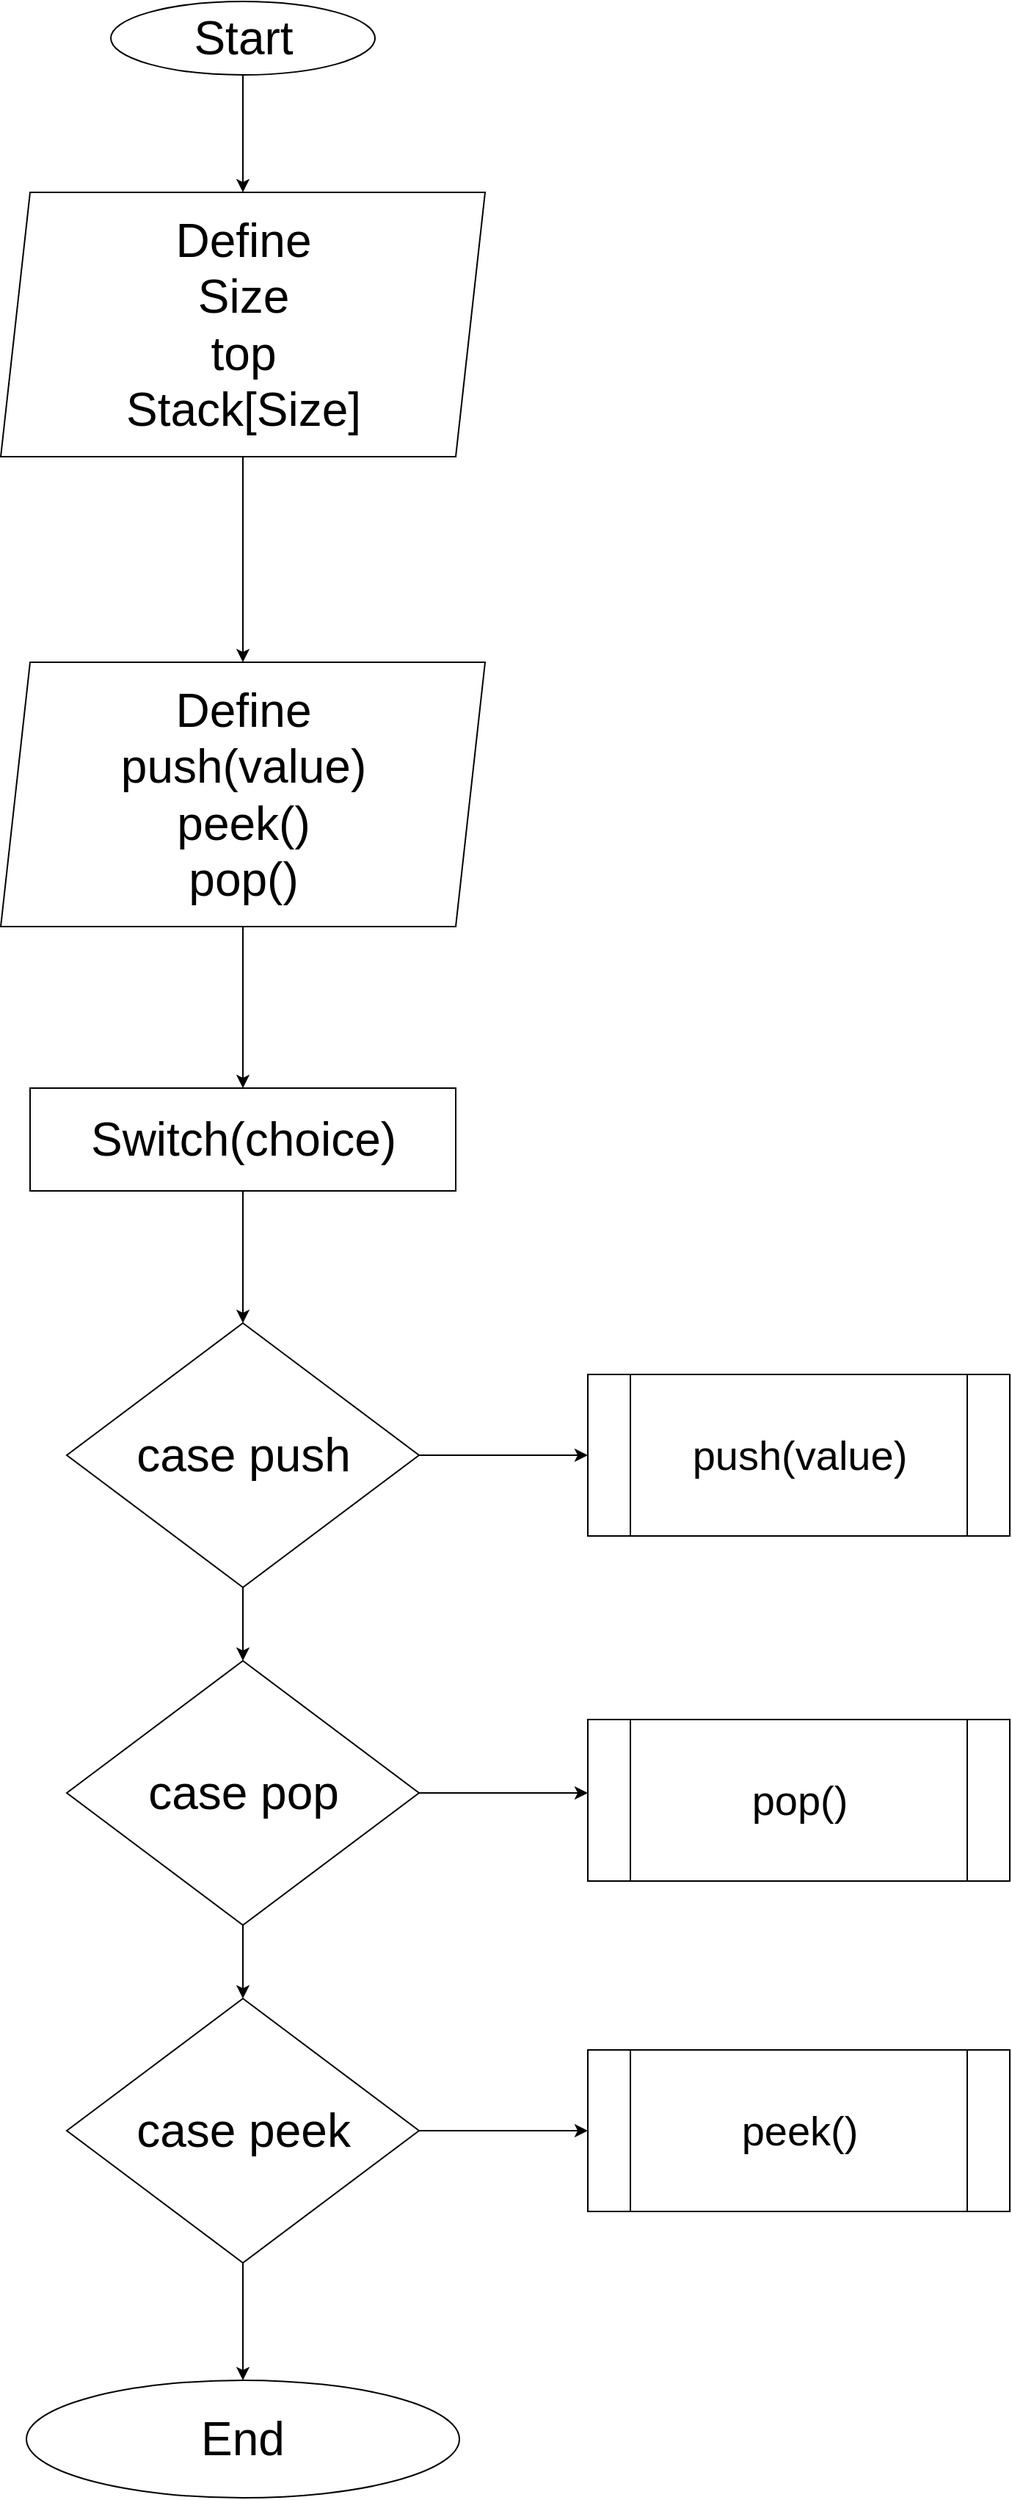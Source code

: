 <mxfile pages="3">
    <diagram id="nH85DiNkzWbdHEiLWMJn" name="Page-1">
        <mxGraphModel dx="1105" dy="1782" grid="1" gridSize="10" guides="1" tooltips="1" connect="1" arrows="1" fold="1" page="1" pageScale="1" pageWidth="850" pageHeight="1100" math="0" shadow="0">
            <root>
                <mxCell id="0"/>
                <mxCell id="1" parent="0"/>
                <mxCell id="6" style="edgeStyle=none;html=1;entryX=0.5;entryY=0;entryDx=0;entryDy=0;fontSize=32;" parent="1" source="2" target="aUpSLuGtGkGOHyIR6Z2e-7" edge="1">
                    <mxGeometry relative="1" as="geometry">
                        <mxPoint x="280" y="-980" as="targetPoint"/>
                    </mxGeometry>
                </mxCell>
                <mxCell id="2" value="&lt;font style=&quot;font-size: 32px;&quot;&gt;Start&lt;/font&gt;" style="ellipse;whiteSpace=wrap;html=1;" parent="1" vertex="1">
                    <mxGeometry x="187.5" y="-1100" width="180" height="50" as="geometry"/>
                </mxCell>
                <mxCell id="oV1d_YhZqYzimmoFaYNQ-11" style="edgeStyle=none;html=1;fontSize=32;" parent="1" source="7" target="oV1d_YhZqYzimmoFaYNQ-9" edge="1">
                    <mxGeometry relative="1" as="geometry"/>
                </mxCell>
                <mxCell id="7" value="Switch(choice)" style="rounded=0;whiteSpace=wrap;html=1;fontSize=32;" parent="1" vertex="1">
                    <mxGeometry x="132.5" y="-360" width="290" height="70" as="geometry"/>
                </mxCell>
                <mxCell id="oV1d_YhZqYzimmoFaYNQ-13" style="edgeStyle=none;html=1;entryX=0;entryY=0.5;entryDx=0;entryDy=0;fontSize=32;" parent="1" source="oV1d_YhZqYzimmoFaYNQ-9" edge="1">
                    <mxGeometry relative="1" as="geometry">
                        <mxPoint x="512.5" y="-110" as="targetPoint"/>
                    </mxGeometry>
                </mxCell>
                <mxCell id="oV1d_YhZqYzimmoFaYNQ-16" style="edgeStyle=none;html=1;fontSize=32;" parent="1" source="oV1d_YhZqYzimmoFaYNQ-9" target="oV1d_YhZqYzimmoFaYNQ-19" edge="1">
                    <mxGeometry relative="1" as="geometry">
                        <mxPoint x="277.5" y="30" as="targetPoint"/>
                    </mxGeometry>
                </mxCell>
                <mxCell id="oV1d_YhZqYzimmoFaYNQ-9" value="case push" style="rhombus;whiteSpace=wrap;html=1;fontSize=32;" parent="1" vertex="1">
                    <mxGeometry x="157.5" y="-200" width="240" height="180" as="geometry"/>
                </mxCell>
                <mxCell id="oV1d_YhZqYzimmoFaYNQ-17" style="edgeStyle=none;html=1;entryX=0;entryY=0.5;entryDx=0;entryDy=0;fontSize=32;" parent="1" source="oV1d_YhZqYzimmoFaYNQ-19" edge="1">
                    <mxGeometry relative="1" as="geometry">
                        <mxPoint x="512.5" y="120" as="targetPoint"/>
                    </mxGeometry>
                </mxCell>
                <mxCell id="oV1d_YhZqYzimmoFaYNQ-18" style="edgeStyle=none;html=1;fontSize=32;" parent="1" source="oV1d_YhZqYzimmoFaYNQ-19" edge="1">
                    <mxGeometry relative="1" as="geometry">
                        <mxPoint x="277.5" y="260" as="targetPoint"/>
                    </mxGeometry>
                </mxCell>
                <mxCell id="oV1d_YhZqYzimmoFaYNQ-19" value="case pop" style="rhombus;whiteSpace=wrap;html=1;fontSize=32;" parent="1" vertex="1">
                    <mxGeometry x="157.5" y="30" width="240" height="180" as="geometry"/>
                </mxCell>
                <mxCell id="oV1d_YhZqYzimmoFaYNQ-21" style="edgeStyle=none;html=1;entryX=0;entryY=0.5;entryDx=0;entryDy=0;fontSize=32;" parent="1" source="oV1d_YhZqYzimmoFaYNQ-23" edge="1">
                    <mxGeometry relative="1" as="geometry">
                        <mxPoint x="512.5" y="350" as="targetPoint"/>
                    </mxGeometry>
                </mxCell>
                <mxCell id="oV1d_YhZqYzimmoFaYNQ-22" style="edgeStyle=none;html=1;fontSize=32;entryX=0.5;entryY=0;entryDx=0;entryDy=0;" parent="1" source="oV1d_YhZqYzimmoFaYNQ-23" target="oV1d_YhZqYzimmoFaYNQ-33" edge="1">
                    <mxGeometry relative="1" as="geometry">
                        <mxPoint x="277.5" y="490" as="targetPoint"/>
                    </mxGeometry>
                </mxCell>
                <mxCell id="oV1d_YhZqYzimmoFaYNQ-23" value="case peek" style="rhombus;whiteSpace=wrap;html=1;fontSize=32;" parent="1" vertex="1">
                    <mxGeometry x="157.5" y="260" width="240" height="180" as="geometry"/>
                </mxCell>
                <mxCell id="oV1d_YhZqYzimmoFaYNQ-33" value="End" style="ellipse;whiteSpace=wrap;html=1;fontSize=32;" parent="1" vertex="1">
                    <mxGeometry x="130" y="520" width="295" height="80" as="geometry"/>
                </mxCell>
                <mxCell id="OdDct5ZYtNu8QlP07SlH-8" style="edgeStyle=none;html=1;entryX=0.5;entryY=0;entryDx=0;entryDy=0;fontSize=16;" parent="1" source="aUpSLuGtGkGOHyIR6Z2e-7" target="OdDct5ZYtNu8QlP07SlH-7" edge="1">
                    <mxGeometry relative="1" as="geometry"/>
                </mxCell>
                <mxCell id="aUpSLuGtGkGOHyIR6Z2e-7" value="&lt;span style=&quot;font-size: 32px;&quot;&gt;Define&lt;/span&gt;&lt;br style=&quot;font-size: 32px;&quot;&gt;&lt;span style=&quot;font-size: 32px;&quot;&gt;Size&lt;/span&gt;&lt;br style=&quot;font-size: 32px;&quot;&gt;&lt;span style=&quot;font-size: 32px;&quot;&gt;top&lt;/span&gt;&lt;br style=&quot;font-size: 32px;&quot;&gt;&lt;span style=&quot;font-size: 32px;&quot;&gt;Stack[Size]&lt;/span&gt;" style="shape=parallelogram;perimeter=parallelogramPerimeter;whiteSpace=wrap;html=1;fixedSize=1;rounded=0;fontSize=16;" parent="1" vertex="1">
                    <mxGeometry x="112.5" y="-970" width="330" height="180" as="geometry"/>
                </mxCell>
                <mxCell id="OdDct5ZYtNu8QlP07SlH-9" style="edgeStyle=none;html=1;entryX=0.5;entryY=0;entryDx=0;entryDy=0;fontSize=16;" parent="1" source="OdDct5ZYtNu8QlP07SlH-7" target="7" edge="1">
                    <mxGeometry relative="1" as="geometry"/>
                </mxCell>
                <mxCell id="OdDct5ZYtNu8QlP07SlH-7" value="&lt;span style=&quot;font-size: 32px;&quot;&gt;Define&lt;/span&gt;&lt;br style=&quot;font-size: 32px;&quot;&gt;&lt;span style=&quot;font-size: 32px;&quot;&gt;push(value)&lt;/span&gt;&lt;br style=&quot;font-size: 32px;&quot;&gt;&lt;span style=&quot;font-size: 32px;&quot;&gt;peek()&lt;/span&gt;&lt;br style=&quot;font-size: 32px;&quot;&gt;&lt;span style=&quot;font-size: 32px;&quot;&gt;pop()&lt;/span&gt;" style="shape=parallelogram;perimeter=parallelogramPerimeter;whiteSpace=wrap;html=1;fixedSize=1;rounded=0;fontSize=16;" parent="1" vertex="1">
                    <mxGeometry x="112.5" y="-650" width="330" height="180" as="geometry"/>
                </mxCell>
                <mxCell id="nTApro5964SIYietNKHP-7" value="&lt;font style=&quot;font-size: 28px;&quot;&gt;push(value)&lt;/font&gt;" style="shape=process;whiteSpace=wrap;html=1;backgroundOutline=1;" parent="1" vertex="1">
                    <mxGeometry x="512.5" y="-165" width="287.5" height="110" as="geometry"/>
                </mxCell>
                <mxCell id="nTApro5964SIYietNKHP-8" value="&lt;font style=&quot;font-size: 28px;&quot;&gt;pop()&lt;/font&gt;" style="shape=process;whiteSpace=wrap;html=1;backgroundOutline=1;" parent="1" vertex="1">
                    <mxGeometry x="512.5" y="70" width="287.5" height="110" as="geometry"/>
                </mxCell>
                <mxCell id="nTApro5964SIYietNKHP-9" value="&lt;font style=&quot;font-size: 28px;&quot;&gt;peek()&lt;/font&gt;" style="shape=process;whiteSpace=wrap;html=1;backgroundOutline=1;" parent="1" vertex="1">
                    <mxGeometry x="512.5" y="295" width="287.5" height="110" as="geometry"/>
                </mxCell>
            </root>
        </mxGraphModel>
    </diagram>
    <diagram id="5xx0j_rFoWXcg1_-KG30" name="Page-2">
        <mxGraphModel dx="1105" dy="1782" grid="1" gridSize="10" guides="1" tooltips="1" connect="1" arrows="1" fold="1" page="1" pageScale="1" pageWidth="850" pageHeight="1100" math="0" shadow="0">
            <root>
                <mxCell id="0"/>
                <mxCell id="1" parent="0"/>
                <mxCell id="4wlrsYFEW9-J6vExfLbA-1" style="edgeStyle=none;html=1;entryX=0.5;entryY=0;entryDx=0;entryDy=0;fontSize=16;" parent="1" source="ZA_WsSl_HOhdNqd6U6z9-1" target="ZA_WsSl_HOhdNqd6U6z9-2" edge="1">
                    <mxGeometry relative="1" as="geometry"/>
                </mxCell>
                <mxCell id="ZA_WsSl_HOhdNqd6U6z9-1" value="&lt;font style=&quot;font-size: 16px;&quot;&gt;push()&lt;/font&gt;" style="ellipse;whiteSpace=wrap;html=1;aspect=fixed;fontSize=32;" parent="1" vertex="1">
                    <mxGeometry x="25" y="-1020" width="100" height="100" as="geometry"/>
                </mxCell>
                <mxCell id="M1VJWMss8GdDpisnNnkx-2" style="edgeStyle=none;html=1;entryX=0.5;entryY=0;entryDx=0;entryDy=0;" parent="1" source="ZA_WsSl_HOhdNqd6U6z9-2" target="M1VJWMss8GdDpisnNnkx-1" edge="1">
                    <mxGeometry relative="1" as="geometry">
                        <mxPoint x="65" y="-790" as="targetPoint"/>
                    </mxGeometry>
                </mxCell>
                <mxCell id="ZA_WsSl_HOhdNqd6U6z9-2" value="READ value" style="shape=parallelogram;perimeter=parallelogramPerimeter;whiteSpace=wrap;html=1;fixedSize=1;fontSize=16;" parent="1" vertex="1">
                    <mxGeometry x="15" y="-880" width="120" height="60" as="geometry"/>
                </mxCell>
                <mxCell id="M1VJWMss8GdDpisnNnkx-4" value="true" style="edgeStyle=none;html=1;entryX=0.5;entryY=0;entryDx=0;entryDy=0;" parent="1" source="M1VJWMss8GdDpisnNnkx-1" target="M1VJWMss8GdDpisnNnkx-3" edge="1">
                    <mxGeometry relative="1" as="geometry"/>
                </mxCell>
                <mxCell id="M1VJWMss8GdDpisnNnkx-7" value="false" style="edgeStyle=none;html=1;entryX=0;entryY=0.5;entryDx=0;entryDy=0;" parent="1" source="M1VJWMss8GdDpisnNnkx-1" target="M1VJWMss8GdDpisnNnkx-6" edge="1">
                    <mxGeometry relative="1" as="geometry"/>
                </mxCell>
                <mxCell id="M1VJWMss8GdDpisnNnkx-1" value="isFull()" style="rhombus;whiteSpace=wrap;html=1;" parent="1" vertex="1">
                    <mxGeometry x="35" y="-790" width="80" height="80" as="geometry"/>
                </mxCell>
                <mxCell id="M1VJWMss8GdDpisnNnkx-9" style="edgeStyle=none;html=1;entryX=0;entryY=0.5;entryDx=0;entryDy=0;" parent="1" source="M1VJWMss8GdDpisnNnkx-3" target="M1VJWMss8GdDpisnNnkx-8" edge="1">
                    <mxGeometry relative="1" as="geometry">
                        <Array as="points">
                            <mxPoint x="85" y="-330"/>
                        </Array>
                    </mxGeometry>
                </mxCell>
                <mxCell id="M1VJWMss8GdDpisnNnkx-3" value="Display &quot;Stack overflow&quot;" style="shape=parallelogram;perimeter=parallelogramPerimeter;whiteSpace=wrap;html=1;fixedSize=1;" parent="1" vertex="1">
                    <mxGeometry x="15" y="-670" width="120" height="60" as="geometry"/>
                </mxCell>
                <mxCell id="M1VJWMss8GdDpisnNnkx-10" style="html=1;" parent="1" source="M1VJWMss8GdDpisnNnkx-6" edge="1">
                    <mxGeometry relative="1" as="geometry">
                        <mxPoint x="305" y="-350" as="targetPoint"/>
                        <Array as="points">
                            <mxPoint x="215" y="-440"/>
                            <mxPoint x="305" y="-440"/>
                        </Array>
                    </mxGeometry>
                </mxCell>
                <mxCell id="M1VJWMss8GdDpisnNnkx-6" value="top = top +1&lt;br&gt;Stack[top] = value;" style="rounded=0;whiteSpace=wrap;html=1;" parent="1" vertex="1">
                    <mxGeometry x="155" y="-780" width="120" height="60" as="geometry"/>
                </mxCell>
                <mxCell id="M1VJWMss8GdDpisnNnkx-8" value="End" style="ellipse;whiteSpace=wrap;html=1;" parent="1" vertex="1">
                    <mxGeometry x="260" y="-350" width="120" height="50" as="geometry"/>
                </mxCell>
                <mxCell id="M1VJWMss8GdDpisnNnkx-11" style="edgeStyle=none;html=1;entryX=0.5;entryY=0;entryDx=0;entryDy=0;fontSize=16;" parent="1" source="M1VJWMss8GdDpisnNnkx-12" edge="1">
                    <mxGeometry relative="1" as="geometry">
                        <mxPoint x="355" y="-880" as="targetPoint"/>
                    </mxGeometry>
                </mxCell>
                <mxCell id="M1VJWMss8GdDpisnNnkx-12" value="&lt;font style=&quot;font-size: 16px;&quot;&gt;pop()&lt;/font&gt;" style="ellipse;whiteSpace=wrap;html=1;aspect=fixed;fontSize=32;" parent="1" vertex="1">
                    <mxGeometry x="305" y="-1020" width="100" height="100" as="geometry"/>
                </mxCell>
                <mxCell id="M1VJWMss8GdDpisnNnkx-15" value="true" style="edgeStyle=none;html=1;entryX=0.5;entryY=0;entryDx=0;entryDy=0;" parent="1" source="M1VJWMss8GdDpisnNnkx-17" target="M1VJWMss8GdDpisnNnkx-19" edge="1">
                    <mxGeometry relative="1" as="geometry"/>
                </mxCell>
                <mxCell id="M1VJWMss8GdDpisnNnkx-16" value="false" style="edgeStyle=none;html=1;entryX=0;entryY=0.5;entryDx=0;entryDy=0;" parent="1" source="M1VJWMss8GdDpisnNnkx-17" target="M1VJWMss8GdDpisnNnkx-21" edge="1">
                    <mxGeometry relative="1" as="geometry"/>
                </mxCell>
                <mxCell id="M1VJWMss8GdDpisnNnkx-17" value="isEmpty()" style="rhombus;whiteSpace=wrap;html=1;" parent="1" vertex="1">
                    <mxGeometry x="315" y="-880" width="80" height="80" as="geometry"/>
                </mxCell>
                <mxCell id="M1VJWMss8GdDpisnNnkx-18" style="edgeStyle=none;html=1;" parent="1" source="M1VJWMss8GdDpisnNnkx-19" target="M1VJWMss8GdDpisnNnkx-8" edge="1">
                    <mxGeometry relative="1" as="geometry">
                        <mxPoint x="355" y="-660" as="targetPoint"/>
                        <Array as="points">
                            <mxPoint x="355" y="-440"/>
                            <mxPoint x="320" y="-440"/>
                        </Array>
                    </mxGeometry>
                </mxCell>
                <mxCell id="M1VJWMss8GdDpisnNnkx-19" value="Display &quot;Stack overflow&quot;" style="shape=parallelogram;perimeter=parallelogramPerimeter;whiteSpace=wrap;html=1;fixedSize=1;" parent="1" vertex="1">
                    <mxGeometry x="295" y="-760" width="120" height="60" as="geometry"/>
                </mxCell>
                <mxCell id="M1VJWMss8GdDpisnNnkx-20" style="html=1;entryX=0.659;entryY=0.011;entryDx=0;entryDy=0;entryPerimeter=0;" parent="1" source="M1VJWMss8GdDpisnNnkx-21" target="M1VJWMss8GdDpisnNnkx-8" edge="1">
                    <mxGeometry relative="1" as="geometry">
                        <Array as="points">
                            <mxPoint x="495" y="-635"/>
                            <mxPoint x="395" y="-635"/>
                            <mxPoint x="395" y="-390"/>
                            <mxPoint x="335" y="-390"/>
                        </Array>
                        <mxPoint x="415.0" y="-635" as="targetPoint"/>
                    </mxGeometry>
                </mxCell>
                <mxCell id="M1VJWMss8GdDpisnNnkx-21" value="top = top +1&lt;br&gt;Stack[top] = value;" style="rounded=0;whiteSpace=wrap;html=1;" parent="1" vertex="1">
                    <mxGeometry x="435" y="-870" width="120" height="60" as="geometry"/>
                </mxCell>
                <mxCell id="M1VJWMss8GdDpisnNnkx-23" value="peek()" style="ellipse;whiteSpace=wrap;html=1;aspect=fixed;" parent="1" vertex="1">
                    <mxGeometry x="595" y="-730" width="80" height="80" as="geometry"/>
                </mxCell>
                <mxCell id="M1VJWMss8GdDpisnNnkx-24" style="edgeStyle=none;html=1;entryX=0.5;entryY=0;entryDx=0;entryDy=0;fontSize=16;" parent="1" edge="1">
                    <mxGeometry relative="1" as="geometry">
                        <mxPoint x="635" y="-650" as="sourcePoint"/>
                        <mxPoint x="635" y="-610" as="targetPoint"/>
                    </mxGeometry>
                </mxCell>
                <mxCell id="M1VJWMss8GdDpisnNnkx-25" value="true" style="edgeStyle=none;html=1;entryX=0.5;entryY=0;entryDx=0;entryDy=0;" parent="1" source="M1VJWMss8GdDpisnNnkx-27" target="M1VJWMss8GdDpisnNnkx-28" edge="1">
                    <mxGeometry relative="1" as="geometry"/>
                </mxCell>
                <mxCell id="M1VJWMss8GdDpisnNnkx-26" value="false" style="edgeStyle=none;html=1;entryX=0;entryY=0.5;entryDx=0;entryDy=0;" parent="1" source="M1VJWMss8GdDpisnNnkx-27" target="M1VJWMss8GdDpisnNnkx-29" edge="1">
                    <mxGeometry relative="1" as="geometry"/>
                </mxCell>
                <mxCell id="M1VJWMss8GdDpisnNnkx-27" value="isEmpty()" style="rhombus;whiteSpace=wrap;html=1;" parent="1" vertex="1">
                    <mxGeometry x="595" y="-610" width="80" height="80" as="geometry"/>
                </mxCell>
                <mxCell id="rSCAylkdLcMg2CNc9lak-2" style="edgeStyle=none;html=1;fontSize=13;entryX=1;entryY=0.5;entryDx=0;entryDy=0;" parent="1" source="M1VJWMss8GdDpisnNnkx-28" target="M1VJWMss8GdDpisnNnkx-8" edge="1">
                    <mxGeometry relative="1" as="geometry">
                        <mxPoint x="635" y="-310" as="targetPoint"/>
                        <Array as="points">
                            <mxPoint x="635" y="-325"/>
                        </Array>
                    </mxGeometry>
                </mxCell>
                <mxCell id="M1VJWMss8GdDpisnNnkx-28" value="Display &quot;Stack overflow&quot;" style="shape=parallelogram;perimeter=parallelogramPerimeter;whiteSpace=wrap;html=1;fixedSize=1;" parent="1" vertex="1">
                    <mxGeometry x="575" y="-490" width="120" height="60" as="geometry"/>
                </mxCell>
                <mxCell id="rSCAylkdLcMg2CNc9lak-3" style="edgeStyle=none;html=1;fontSize=13;entryX=0.5;entryY=1;entryDx=0;entryDy=0;" parent="1" source="M1VJWMss8GdDpisnNnkx-29" target="M1VJWMss8GdDpisnNnkx-8" edge="1">
                    <mxGeometry relative="1" as="geometry">
                        <mxPoint x="775" y="-240" as="targetPoint"/>
                        <Array as="points">
                            <mxPoint x="775" y="-230"/>
                            <mxPoint x="320" y="-230"/>
                        </Array>
                    </mxGeometry>
                </mxCell>
                <mxCell id="M1VJWMss8GdDpisnNnkx-29" value="&lt;font style=&quot;font-size: 13px;&quot;&gt;value = Stack[top]&lt;/font&gt;" style="rounded=0;whiteSpace=wrap;html=1;" parent="1" vertex="1">
                    <mxGeometry x="715" y="-600" width="120" height="60" as="geometry"/>
                </mxCell>
            </root>
        </mxGraphModel>
    </diagram>
    <diagram id="9WT8sHoHDb4BjuSgqbpL" name="Page-3">
        <mxGraphModel dx="1105" dy="682" grid="1" gridSize="10" guides="1" tooltips="1" connect="1" arrows="1" fold="1" page="1" pageScale="1" pageWidth="850" pageHeight="1100" math="0" shadow="0">
            <root>
                <mxCell id="0"/>
                <mxCell id="1" parent="0"/>
                <mxCell id="DrQ0BL5uVYgpG2mzR9fu-26" value="" style="edgeStyle=none;html=1;entryX=0.5;entryY=0;entryDx=0;entryDy=0;align=left;" parent="1" source="DrQ0BL5uVYgpG2mzR9fu-1" target="DrQ0BL5uVYgpG2mzR9fu-25" edge="1">
                    <mxGeometry relative="1" as="geometry"/>
                </mxCell>
                <mxCell id="DrQ0BL5uVYgpG2mzR9fu-1" value="START" style="ellipse;whiteSpace=wrap;html=1;" parent="1" vertex="1">
                    <mxGeometry x="270" width="110" height="40" as="geometry"/>
                </mxCell>
                <mxCell id="DrQ0BL5uVYgpG2mzR9fu-12" style="edgeStyle=none;html=1;entryX=0.5;entryY=0;entryDx=0;entryDy=0;" parent="1" source="DrQ0BL5uVYgpG2mzR9fu-8" target="DrQ0BL5uVYgpG2mzR9fu-43" edge="1">
                    <mxGeometry relative="1" as="geometry">
                        <mxPoint x="325" y="200" as="targetPoint"/>
                    </mxGeometry>
                </mxCell>
                <mxCell id="DrQ0BL5uVYgpG2mzR9fu-8" value="READ infix" style="shape=parallelogram;perimeter=parallelogramPerimeter;whiteSpace=wrap;html=1;fixedSize=1;" parent="1" vertex="1">
                    <mxGeometry x="250" y="140" width="150" height="30" as="geometry"/>
                </mxCell>
                <mxCell id="DrQ0BL5uVYgpG2mzR9fu-31" style="edgeStyle=none;html=1;entryX=0.5;entryY=0;entryDx=0;entryDy=0;" parent="1" source="DrQ0BL5uVYgpG2mzR9fu-25" target="DrQ0BL5uVYgpG2mzR9fu-8" edge="1">
                    <mxGeometry relative="1" as="geometry"/>
                </mxCell>
                <mxCell id="DrQ0BL5uVYgpG2mzR9fu-25" value="DECLARE infix,postfix" style="rounded=0;whiteSpace=wrap;html=1;fillColor=default;" parent="1" vertex="1">
                    <mxGeometry x="255" y="70" width="140" height="30" as="geometry"/>
                </mxCell>
                <mxCell id="DrQ0BL5uVYgpG2mzR9fu-42" style="edgeStyle=none;html=1;entryX=0.5;entryY=0;entryDx=0;entryDy=0;" parent="1" source="DrQ0BL5uVYgpG2mzR9fu-43" target="DrQ0BL5uVYgpG2mzR9fu-46" edge="1">
                    <mxGeometry relative="1" as="geometry"/>
                </mxCell>
                <mxCell id="DrQ0BL5uVYgpG2mzR9fu-43" value="INITIALIZE stack, i = 0, j = 0, top = -1" style="rounded=0;whiteSpace=wrap;html=1;fillColor=default;" parent="1" vertex="1">
                    <mxGeometry x="180" y="200" width="290" height="30" as="geometry"/>
                </mxCell>
                <mxCell id="DrQ0BL5uVYgpG2mzR9fu-44" value="FALSE" style="edgeStyle=none;html=1;exitX=1;exitY=0.5;exitDx=0;exitDy=0;entryX=0.5;entryY=0;entryDx=0;entryDy=0;" parent="1" source="DrQ0BL5uVYgpG2mzR9fu-46" target="DrQ0BL5uVYgpG2mzR9fu-93" edge="1">
                    <mxGeometry x="-0.57" relative="1" as="geometry">
                        <mxPoint x="690" y="360" as="targetPoint"/>
                        <Array as="points">
                            <mxPoint x="690" y="310"/>
                        </Array>
                        <mxPoint as="offset"/>
                    </mxGeometry>
                </mxCell>
                <mxCell id="DrQ0BL5uVYgpG2mzR9fu-45" value="TRUE" style="edgeStyle=none;html=1;" parent="1" source="DrQ0BL5uVYgpG2mzR9fu-46" edge="1">
                    <mxGeometry x="-0.429" relative="1" as="geometry">
                        <mxPoint x="325" y="420" as="targetPoint"/>
                        <mxPoint as="offset"/>
                    </mxGeometry>
                </mxCell>
                <mxCell id="DrQ0BL5uVYgpG2mzR9fu-46" value="for(i&amp;lt;strlen(string))" style="rhombus;whiteSpace=wrap;html=1;fillColor=default;" parent="1" vertex="1">
                    <mxGeometry x="257.5" y="270" width="135" height="80" as="geometry"/>
                </mxCell>
                <mxCell id="DrQ0BL5uVYgpG2mzR9fu-53" style="edgeStyle=none;html=1;entryX=0.5;entryY=0;entryDx=0;entryDy=0;" parent="1" source="DrQ0BL5uVYgpG2mzR9fu-48" target="DrQ0BL5uVYgpG2mzR9fu-51" edge="1">
                    <mxGeometry relative="1" as="geometry"/>
                </mxCell>
                <mxCell id="DrQ0BL5uVYgpG2mzR9fu-48" value="DECLARE symbol, next&lt;br&gt;symbol = string[i]" style="rounded=0;whiteSpace=wrap;html=1;fillColor=default;" parent="1" vertex="1">
                    <mxGeometry x="240" y="400" width="170" height="40" as="geometry"/>
                </mxCell>
                <mxCell id="DrQ0BL5uVYgpG2mzR9fu-56" style="edgeStyle=none;html=1;entryX=0.5;entryY=0;entryDx=0;entryDy=0;" parent="1" source="DrQ0BL5uVYgpG2mzR9fu-49" target="DrQ0BL5uVYgpG2mzR9fu-55" edge="1">
                    <mxGeometry relative="1" as="geometry"/>
                </mxCell>
                <mxCell id="DrQ0BL5uVYgpG2mzR9fu-60" style="edgeStyle=none;html=1;entryX=1;entryY=0.5;entryDx=0;entryDy=0;" parent="1" source="DrQ0BL5uVYgpG2mzR9fu-49" target="DrQ0BL5uVYgpG2mzR9fu-59" edge="1">
                    <mxGeometry relative="1" as="geometry"/>
                </mxCell>
                <mxCell id="DrQ0BL5uVYgpG2mzR9fu-49" value="case '('" style="rhombus;whiteSpace=wrap;html=1;fillColor=default;" parent="1" vertex="1">
                    <mxGeometry x="257.5" y="520" width="135" height="80" as="geometry"/>
                </mxCell>
                <mxCell id="DrQ0BL5uVYgpG2mzR9fu-54" style="edgeStyle=none;html=1;entryX=0.5;entryY=0;entryDx=0;entryDy=0;" parent="1" source="DrQ0BL5uVYgpG2mzR9fu-51" target="DrQ0BL5uVYgpG2mzR9fu-49" edge="1">
                    <mxGeometry relative="1" as="geometry"/>
                </mxCell>
                <mxCell id="DrQ0BL5uVYgpG2mzR9fu-51" value="switch(symbol)" style="rounded=0;whiteSpace=wrap;html=1;fillColor=default;" parent="1" vertex="1">
                    <mxGeometry x="265" y="470" width="120" height="30" as="geometry"/>
                </mxCell>
                <mxCell id="DrQ0BL5uVYgpG2mzR9fu-63" style="edgeStyle=none;html=1;entryX=0.5;entryY=0;entryDx=0;entryDy=0;" parent="1" source="DrQ0BL5uVYgpG2mzR9fu-55" target="DrQ0BL5uVYgpG2mzR9fu-62" edge="1">
                    <mxGeometry relative="1" as="geometry"/>
                </mxCell>
                <mxCell id="DrQ0BL5uVYgpG2mzR9fu-64" value="TRUE" style="edgeStyle=none;html=1;entryX=1;entryY=0.5;entryDx=0;entryDy=0;" parent="1" source="DrQ0BL5uVYgpG2mzR9fu-55" target="DrQ0BL5uVYgpG2mzR9fu-66" edge="1">
                    <mxGeometry relative="1" as="geometry">
                        <mxPoint x="220" y="670" as="targetPoint"/>
                    </mxGeometry>
                </mxCell>
                <mxCell id="DrQ0BL5uVYgpG2mzR9fu-55" value="case ')'" style="rhombus;whiteSpace=wrap;html=1;fillColor=default;" parent="1" vertex="1">
                    <mxGeometry x="257.5" y="630" width="135" height="80" as="geometry"/>
                </mxCell>
                <mxCell id="DrQ0BL5uVYgpG2mzR9fu-61" style="edgeStyle=none;html=1;entryX=0;entryY=0.5;entryDx=0;entryDy=0;" parent="1" source="DrQ0BL5uVYgpG2mzR9fu-59" target="DrQ0BL5uVYgpG2mzR9fu-46" edge="1">
                    <mxGeometry relative="1" as="geometry">
                        <mxPoint x="170" y="310" as="targetPoint"/>
                        <Array as="points">
                            <mxPoint x="170" y="310"/>
                        </Array>
                    </mxGeometry>
                </mxCell>
                <mxCell id="DrQ0BL5uVYgpG2mzR9fu-59" value="push symbol to stack" style="rounded=0;whiteSpace=wrap;html=1;fillColor=default;" parent="1" vertex="1">
                    <mxGeometry x="110" y="545" width="120" height="30" as="geometry"/>
                </mxCell>
                <mxCell id="DrQ0BL5uVYgpG2mzR9fu-71" style="edgeStyle=none;html=1;entryX=0.5;entryY=0;entryDx=0;entryDy=0;" parent="1" source="DrQ0BL5uVYgpG2mzR9fu-62" target="DrQ0BL5uVYgpG2mzR9fu-70" edge="1">
                    <mxGeometry relative="1" as="geometry"/>
                </mxCell>
                <mxCell id="DrQ0BL5uVYgpG2mzR9fu-85" value="TRUE" style="edgeStyle=none;html=1;" parent="1" source="DrQ0BL5uVYgpG2mzR9fu-62" target="DrQ0BL5uVYgpG2mzR9fu-84" edge="1">
                    <mxGeometry relative="1" as="geometry"/>
                </mxCell>
                <mxCell id="DrQ0BL5uVYgpG2mzR9fu-62" value="case '^' , '*' , '/', '+', '-'" style="rhombus;whiteSpace=wrap;html=1;fillColor=default;" parent="1" vertex="1">
                    <mxGeometry x="257.5" y="775" width="142.5" height="80" as="geometry"/>
                </mxCell>
                <mxCell id="DrQ0BL5uVYgpG2mzR9fu-67" value="TRUE" style="edgeStyle=none;html=1;" parent="1" source="DrQ0BL5uVYgpG2mzR9fu-66" edge="1">
                    <mxGeometry relative="1" as="geometry">
                        <mxPoint x="160.0" y="750" as="targetPoint"/>
                    </mxGeometry>
                </mxCell>
                <mxCell id="DrQ0BL5uVYgpG2mzR9fu-66" value="while top != '('" style="rhombus;whiteSpace=wrap;html=1;fillColor=default;" parent="1" vertex="1">
                    <mxGeometry x="110" y="630" width="100" height="80" as="geometry"/>
                </mxCell>
                <mxCell id="DrQ0BL5uVYgpG2mzR9fu-76" value="FALSE" style="edgeStyle=none;html=1;entryX=0;entryY=0.5;entryDx=0;entryDy=0;exitX=0.5;exitY=0;exitDx=0;exitDy=0;" parent="1" source="DrQ0BL5uVYgpG2mzR9fu-66" target="DrQ0BL5uVYgpG2mzR9fu-46" edge="1">
                    <mxGeometry relative="1" as="geometry">
                        <mxPoint x="50" y="780" as="targetPoint"/>
                        <Array as="points">
                            <mxPoint x="160" y="610"/>
                            <mxPoint x="70" y="610"/>
                            <mxPoint x="70" y="310"/>
                        </Array>
                    </mxGeometry>
                </mxCell>
                <mxCell id="DrQ0BL5uVYgpG2mzR9fu-77" style="edgeStyle=none;html=1;entryX=0;entryY=0.5;entryDx=0;entryDy=0;" parent="1" source="DrQ0BL5uVYgpG2mzR9fu-68" target="DrQ0BL5uVYgpG2mzR9fu-66" edge="1">
                    <mxGeometry relative="1" as="geometry">
                        <mxPoint x="50" y="780" as="targetPoint"/>
                        <Array as="points">
                            <mxPoint x="70" y="780"/>
                            <mxPoint x="70" y="670"/>
                        </Array>
                    </mxGeometry>
                </mxCell>
                <mxCell id="DrQ0BL5uVYgpG2mzR9fu-68" value="next = pop from stack&lt;br&gt;postfix[j] = next&lt;br&gt;j = j + 1" style="rounded=0;whiteSpace=wrap;html=1;fillColor=default;" parent="1" vertex="1">
                    <mxGeometry x="100" y="750" width="120" height="60" as="geometry"/>
                </mxCell>
                <mxCell id="DrQ0BL5uVYgpG2mzR9fu-82" style="edgeStyle=none;html=1;entryX=0.5;entryY=0;entryDx=0;entryDy=0;" parent="1" source="DrQ0BL5uVYgpG2mzR9fu-70" target="DrQ0BL5uVYgpG2mzR9fu-81" edge="1">
                    <mxGeometry relative="1" as="geometry"/>
                </mxCell>
                <mxCell id="DrQ0BL5uVYgpG2mzR9fu-70" value="case default" style="rhombus;whiteSpace=wrap;html=1;fillColor=default;" parent="1" vertex="1">
                    <mxGeometry x="258.75" y="895" width="142.5" height="60" as="geometry"/>
                </mxCell>
                <mxCell id="DrQ0BL5uVYgpG2mzR9fu-72" value="END" style="ellipse;whiteSpace=wrap;html=1;" parent="1" vertex="1">
                    <mxGeometry x="625" y="535" width="130" height="40" as="geometry"/>
                </mxCell>
                <mxCell id="DrQ0BL5uVYgpG2mzR9fu-73" style="edgeStyle=none;html=1;entryX=0.5;entryY=0;entryDx=0;entryDy=0;" parent="1" source="DrQ0BL5uVYgpG2mzR9fu-74" target="DrQ0BL5uVYgpG2mzR9fu-72" edge="1">
                    <mxGeometry relative="1" as="geometry"/>
                </mxCell>
                <mxCell id="DrQ0BL5uVYgpG2mzR9fu-74" value="DISPLAY postfix" style="rounded=0;whiteSpace=wrap;html=1;" parent="1" vertex="1">
                    <mxGeometry x="600" y="465" width="180" height="30" as="geometry"/>
                </mxCell>
                <mxCell id="DrQ0BL5uVYgpG2mzR9fu-83" style="edgeStyle=none;html=1;entryX=0;entryY=0.5;entryDx=0;entryDy=0;" parent="1" source="DrQ0BL5uVYgpG2mzR9fu-81" target="DrQ0BL5uVYgpG2mzR9fu-46" edge="1">
                    <mxGeometry relative="1" as="geometry">
                        <mxPoint x="30" y="560" as="targetPoint"/>
                        <Array as="points">
                            <mxPoint x="30" y="1025"/>
                            <mxPoint x="30" y="310"/>
                        </Array>
                    </mxGeometry>
                </mxCell>
                <mxCell id="DrQ0BL5uVYgpG2mzR9fu-81" value="next = pop from stack&lt;br&gt;postfix[j] = next&lt;br&gt;j = j + 1" style="rounded=0;whiteSpace=wrap;html=1;fillColor=default;" parent="1" vertex="1">
                    <mxGeometry x="268.75" y="995" width="120" height="60" as="geometry"/>
                </mxCell>
                <mxCell id="DrQ0BL5uVYgpG2mzR9fu-88" value="TRUE" style="edgeStyle=none;html=1;entryX=0.5;entryY=0;entryDx=0;entryDy=0;" parent="1" source="DrQ0BL5uVYgpG2mzR9fu-84" target="DrQ0BL5uVYgpG2mzR9fu-87" edge="1">
                    <mxGeometry relative="1" as="geometry"/>
                </mxCell>
                <mxCell id="DrQ0BL5uVYgpG2mzR9fu-91" value="]FALSE" style="edgeStyle=none;html=1;entryX=0.5;entryY=1;entryDx=0;entryDy=0;" parent="1" source="DrQ0BL5uVYgpG2mzR9fu-84" target="DrQ0BL5uVYgpG2mzR9fu-90" edge="1">
                    <mxGeometry relative="1" as="geometry"/>
                </mxCell>
                <mxCell id="DrQ0BL5uVYgpG2mzR9fu-84" value="&lt;div&gt;while(isNotEmpty() AND precedence(stack[top]) &amp;gt;= precedence(symbol))&lt;/div&gt;" style="rhombus;whiteSpace=wrap;html=1;fillColor=default;" parent="1" vertex="1">
                    <mxGeometry x="470" y="740" width="240" height="150" as="geometry"/>
                </mxCell>
                <mxCell id="DrQ0BL5uVYgpG2mzR9fu-89" style="edgeStyle=none;html=1;entryX=1;entryY=0.5;entryDx=0;entryDy=0;" parent="1" source="DrQ0BL5uVYgpG2mzR9fu-87" target="DrQ0BL5uVYgpG2mzR9fu-84" edge="1">
                    <mxGeometry relative="1" as="geometry">
                        <Array as="points">
                            <mxPoint x="770" y="955"/>
                            <mxPoint x="770" y="815"/>
                        </Array>
                    </mxGeometry>
                </mxCell>
                <mxCell id="DrQ0BL5uVYgpG2mzR9fu-87" value="next = pop from stack&lt;br&gt;postfix[j] = next&lt;br&gt;j = j + 1" style="rounded=0;whiteSpace=wrap;html=1;fillColor=default;" parent="1" vertex="1">
                    <mxGeometry x="530" y="925" width="120" height="60" as="geometry"/>
                </mxCell>
                <mxCell id="DrQ0BL5uVYgpG2mzR9fu-92" style="edgeStyle=none;html=1;entryX=1;entryY=0;entryDx=0;entryDy=0;" parent="1" source="DrQ0BL5uVYgpG2mzR9fu-90" target="DrQ0BL5uVYgpG2mzR9fu-46" edge="1">
                    <mxGeometry relative="1" as="geometry">
                        <mxPoint x="830" y="685" as="targetPoint"/>
                        <Array as="points">
                            <mxPoint x="820" y="690"/>
                            <mxPoint x="820" y="250"/>
                            <mxPoint x="430" y="250"/>
                        </Array>
                    </mxGeometry>
                </mxCell>
                <mxCell id="DrQ0BL5uVYgpG2mzR9fu-90" value="push symbol to stack" style="rounded=0;whiteSpace=wrap;html=1;fillColor=default;" parent="1" vertex="1">
                    <mxGeometry x="530" y="670" width="120" height="30" as="geometry"/>
                </mxCell>
                <mxCell id="DrQ0BL5uVYgpG2mzR9fu-94" style="edgeStyle=none;html=1;entryX=0.5;entryY=0;entryDx=0;entryDy=0;" parent="1" source="DrQ0BL5uVYgpG2mzR9fu-93" target="DrQ0BL5uVYgpG2mzR9fu-74" edge="1">
                    <mxGeometry relative="1" as="geometry"/>
                </mxCell>
                <mxCell id="DrQ0BL5uVYgpG2mzR9fu-93" value="next = pop from stack&lt;br&gt;postfix[j] = next&lt;br&gt;j = j + 1" style="rounded=0;whiteSpace=wrap;html=1;fillColor=default;" parent="1" vertex="1">
                    <mxGeometry x="630" y="360" width="120" height="60" as="geometry"/>
                </mxCell>
            </root>
        </mxGraphModel>
    </diagram>
</mxfile>